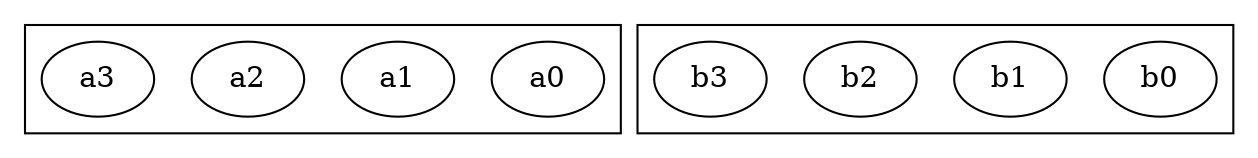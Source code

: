 digraph G {

	subgraph cluster_0 {
		a0;
		a1;
		a2;
		a3;
	}

	subgraph cluster_1 {
		b0;
		b1;
		b2;
		b3;
	}

}

